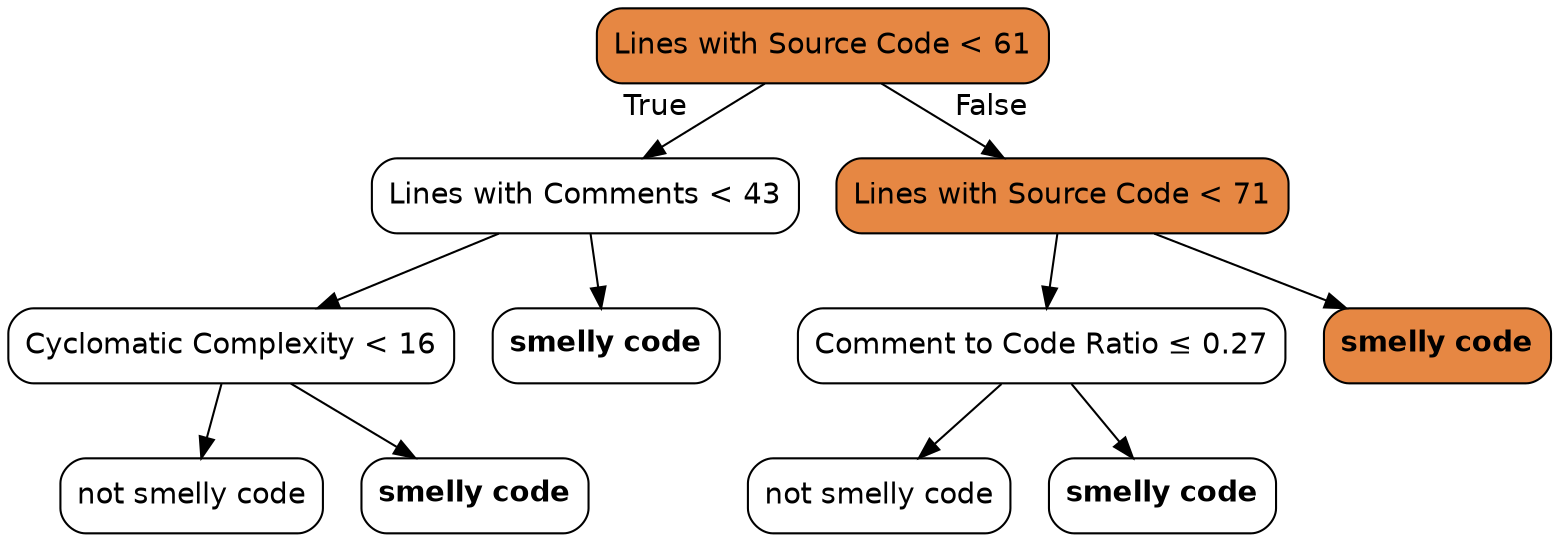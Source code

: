 digraph Tree {
node [color="black", fontname=helvetica, shape=box,  style="filled, rounded", fillcolor="#FFFFFF"];
edge [fontname=helvetica];
0 [label=<Lines with Source Code &lt; 61>, fillcolor="#e68743"];
1 [label=<Lines with Comments &lt; 43>];
0 -> 1  [headlabel="True", labelangle=45, labeldistance="2.5"];
3 [label=<Cyclomatic Complexity &lt; 16>];
1 -> 3;
9 [label=<not smelly code>];
3 -> 9;
10 [label=<<b>smelly code</b>>];
3 -> 10;
4 [label=<<b>smelly code</b>>];
1 -> 4;
2 [label=<Lines with Source Code &lt; 71>, fillcolor="#e68743"];
0 -> 2  [headlabel="False", labelangle="-45", labeldistance="2.5"];
5 [label=<Comment to Code Ratio &le; 0.27>];
2 -> 5;
7 [label=<not smelly code>];
5 -> 7;
8 [label=<<b>smelly code</b>>];
5 -> 8;
6 [label=<<b>smelly code</b>>, fillcolor="#e68743"];
2 -> 6;
}
